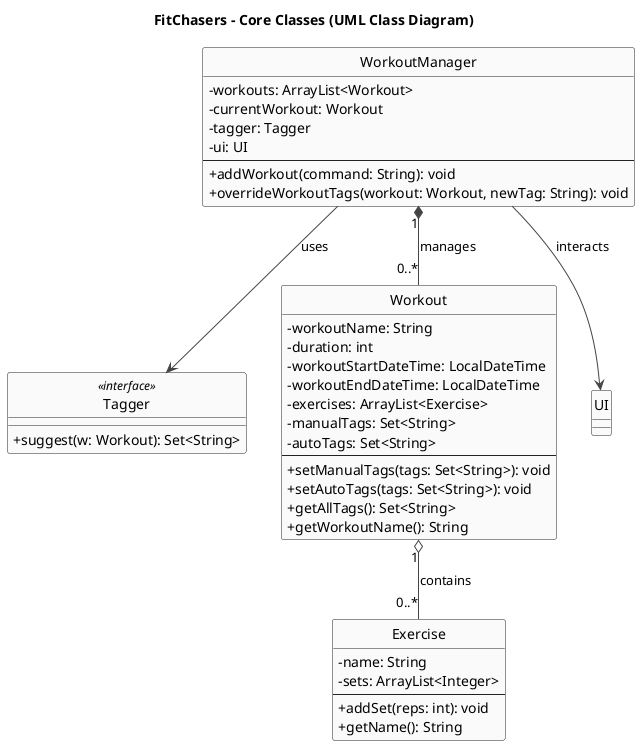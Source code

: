 @startuml
title FitChasers – Core Classes (UML Class Diagram)

skinparam shadowing false
skinparam classAttributeIconSize 0
skinparam ArrowColor #444
skinparam ClassBorderColor #222
skinparam ClassBackgroundColor #FAFAFA
skinparam NoteBackgroundColor #fff
skinparam NoteBorderColor #aaa

hide circle

' ===== Classes & Interfaces =====
class WorkoutManager {
  -workouts: ArrayList<Workout>
  -currentWorkout: Workout
  -tagger: Tagger
  -ui: UI
  --
  +addWorkout(command: String): void
  +overrideWorkoutTags(workout: Workout, newTag: String): void
}

class Tagger <<interface>> {
  +suggest(w: Workout): Set<String>
}

class Workout {
  -workoutName: String
  -duration: int
  -workoutStartDateTime: LocalDateTime
  -workoutEndDateTime: LocalDateTime
  -exercises: ArrayList<Exercise>
  -manualTags: Set<String>
  -autoTags: Set<String>
  --
  +setManualTags(tags: Set<String>): void
  +setAutoTags(tags: Set<String>): void
  +getAllTags(): Set<String>
  +getWorkoutName(): String
}

class Exercise {
  -name: String
  -sets: ArrayList<Integer>
  --
  +addSet(reps: int): void
  +getName(): String
}

class UI

' ===== Relationships =====
WorkoutManager "1" *-- "0..*" Workout : manages
WorkoutManager --> Tagger : uses
WorkoutManager --> UI : interacts
Workout "1" o-- "0..*" Exercise : contains

@enduml
